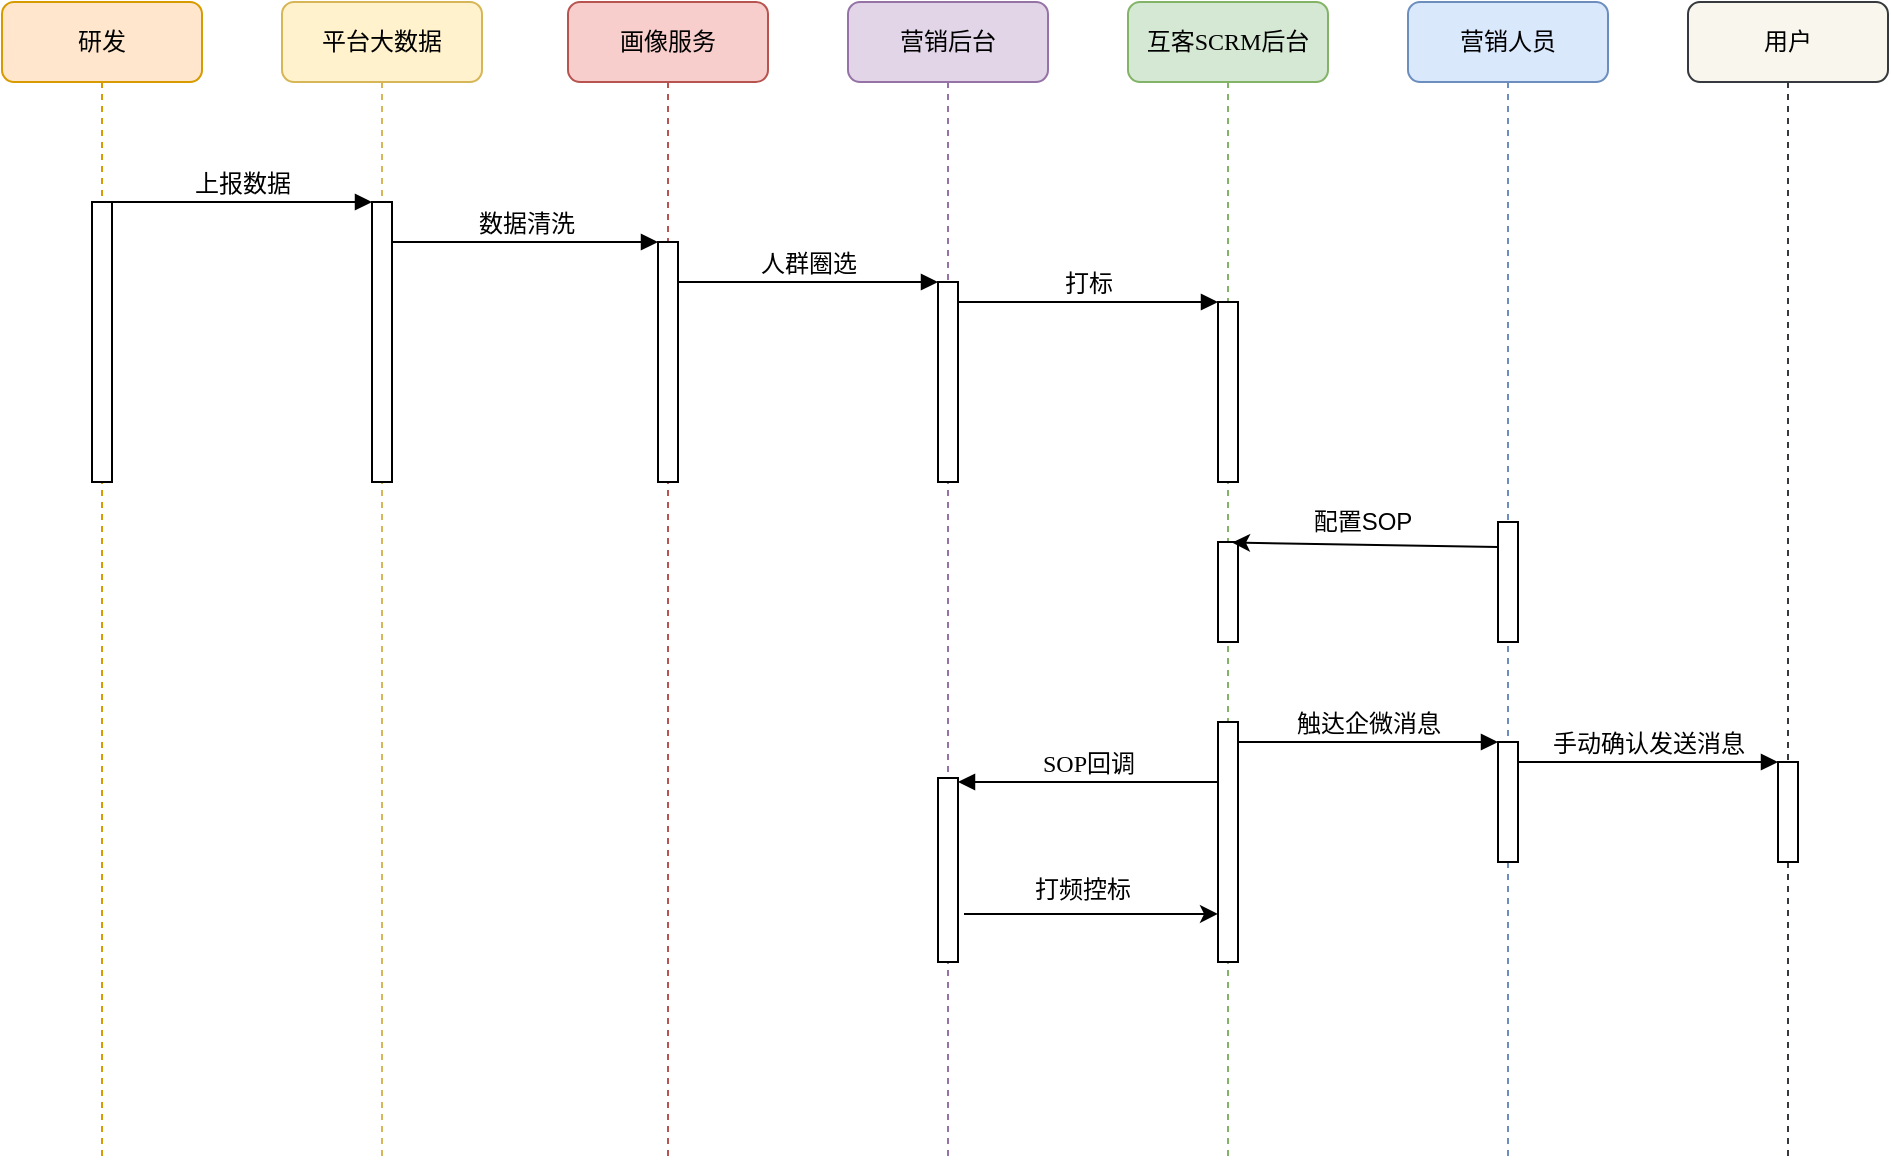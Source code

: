 <mxfile version="24.1.0" type="github">
  <diagram name="Page-1" id="13e1069c-82ec-6db2-03f1-153e76fe0fe0">
    <mxGraphModel dx="1055" dy="703" grid="1" gridSize="10" guides="1" tooltips="1" connect="1" arrows="1" fold="1" page="1" pageScale="1" pageWidth="1100" pageHeight="850" background="none" math="0" shadow="0">
      <root>
        <mxCell id="0" />
        <mxCell id="1" parent="0" />
        <mxCell id="7baba1c4bc27f4b0-2" value="平台大数据" style="shape=umlLifeline;perimeter=lifelinePerimeter;whiteSpace=wrap;html=1;container=1;collapsible=0;recursiveResize=0;outlineConnect=0;rounded=1;shadow=0;comic=0;labelBackgroundColor=none;strokeWidth=1;fontFamily=Verdana;fontSize=12;align=center;fillColor=#fff2cc;strokeColor=#d6b656;" parent="1" vertex="1">
          <mxGeometry x="240" y="80" width="100" height="580" as="geometry" />
        </mxCell>
        <mxCell id="7baba1c4bc27f4b0-10" value="" style="html=1;points=[];perimeter=orthogonalPerimeter;rounded=0;shadow=0;comic=0;labelBackgroundColor=none;strokeWidth=1;fontFamily=Verdana;fontSize=12;align=center;" parent="7baba1c4bc27f4b0-2" vertex="1">
          <mxGeometry x="45" y="100" width="10" height="140" as="geometry" />
        </mxCell>
        <mxCell id="7baba1c4bc27f4b0-3" value="画像服务" style="shape=umlLifeline;perimeter=lifelinePerimeter;whiteSpace=wrap;html=1;container=1;collapsible=0;recursiveResize=0;outlineConnect=0;rounded=1;shadow=0;comic=0;labelBackgroundColor=none;strokeWidth=1;fontFamily=Verdana;fontSize=12;align=center;fillColor=#f8cecc;strokeColor=#b85450;" parent="1" vertex="1">
          <mxGeometry x="383" y="80" width="100" height="580" as="geometry" />
        </mxCell>
        <mxCell id="7baba1c4bc27f4b0-13" value="" style="html=1;points=[];perimeter=orthogonalPerimeter;rounded=0;shadow=0;comic=0;labelBackgroundColor=none;strokeWidth=1;fontFamily=Verdana;fontSize=12;align=center;" parent="7baba1c4bc27f4b0-3" vertex="1">
          <mxGeometry x="45" y="120" width="10" height="120" as="geometry" />
        </mxCell>
        <mxCell id="7baba1c4bc27f4b0-4" value="营销后台" style="shape=umlLifeline;perimeter=lifelinePerimeter;whiteSpace=wrap;html=1;container=1;collapsible=0;recursiveResize=0;outlineConnect=0;rounded=1;shadow=0;comic=0;labelBackgroundColor=none;strokeWidth=1;fontFamily=Verdana;fontSize=12;align=center;fillColor=#e1d5e7;strokeColor=#9673a6;" parent="1" vertex="1">
          <mxGeometry x="523" y="80" width="100" height="580" as="geometry" />
        </mxCell>
        <mxCell id="VMQX_cBG860Rtwej6mFT-14" value="" style="html=1;points=[];perimeter=orthogonalPerimeter;rounded=0;shadow=0;comic=0;labelBackgroundColor=none;strokeColor=#000000;strokeWidth=1;fillColor=#FFFFFF;fontFamily=Verdana;fontSize=12;fontColor=#000000;align=center;" parent="7baba1c4bc27f4b0-4" vertex="1">
          <mxGeometry x="45" y="388" width="10" height="92" as="geometry" />
        </mxCell>
        <mxCell id="7baba1c4bc27f4b0-5" value="互客SCRM后台" style="shape=umlLifeline;perimeter=lifelinePerimeter;whiteSpace=wrap;html=1;container=1;collapsible=0;recursiveResize=0;outlineConnect=0;rounded=1;shadow=0;comic=0;labelBackgroundColor=none;strokeWidth=1;fontFamily=Verdana;fontSize=12;align=center;fillColor=#d5e8d4;strokeColor=#82b366;" parent="1" vertex="1">
          <mxGeometry x="663" y="80" width="100" height="580" as="geometry" />
        </mxCell>
        <mxCell id="7baba1c4bc27f4b0-25" value="" style="html=1;points=[];perimeter=orthogonalPerimeter;rounded=0;shadow=0;comic=0;labelBackgroundColor=none;strokeColor=#000000;strokeWidth=1;fillColor=#FFFFFF;fontFamily=Verdana;fontSize=12;fontColor=#000000;align=center;" parent="7baba1c4bc27f4b0-5" vertex="1">
          <mxGeometry x="45" y="270" width="10" height="50" as="geometry" />
        </mxCell>
        <mxCell id="VMQX_cBG860Rtwej6mFT-10" value="" style="html=1;points=[];perimeter=orthogonalPerimeter;rounded=0;shadow=0;comic=0;labelBackgroundColor=none;strokeColor=#000000;strokeWidth=1;fillColor=#FFFFFF;fontFamily=Verdana;fontSize=12;fontColor=#000000;align=center;" parent="7baba1c4bc27f4b0-5" vertex="1">
          <mxGeometry x="45" y="360" width="10" height="120" as="geometry" />
        </mxCell>
        <mxCell id="VMQX_cBG860Rtwej6mFT-11" value="触达企微消息" style="html=1;verticalAlign=bottom;endArrow=block;entryX=0;entryY=0;labelBackgroundColor=none;fontFamily=Verdana;fontSize=12;edgeStyle=elbowEdgeStyle;elbow=horizontal;" parent="7baba1c4bc27f4b0-5" edge="1">
          <mxGeometry relative="1" as="geometry">
            <mxPoint x="55" y="370" as="sourcePoint" />
            <mxPoint x="185" y="370" as="targetPoint" />
          </mxGeometry>
        </mxCell>
        <mxCell id="7baba1c4bc27f4b0-6" value="营销人员" style="shape=umlLifeline;perimeter=lifelinePerimeter;whiteSpace=wrap;html=1;container=1;collapsible=0;recursiveResize=0;outlineConnect=0;rounded=1;shadow=0;comic=0;labelBackgroundColor=none;strokeWidth=1;fontFamily=Verdana;fontSize=12;align=center;fillColor=#dae8fc;strokeColor=#6c8ebf;" parent="1" vertex="1">
          <mxGeometry x="803" y="80" width="100" height="580" as="geometry" />
        </mxCell>
        <mxCell id="7baba1c4bc27f4b0-28" value="" style="html=1;points=[];perimeter=orthogonalPerimeter;rounded=0;shadow=0;comic=0;labelBackgroundColor=none;strokeWidth=1;fontFamily=Verdana;fontSize=12;align=center;" parent="7baba1c4bc27f4b0-6" vertex="1">
          <mxGeometry x="45" y="370" width="10" height="60" as="geometry" />
        </mxCell>
        <mxCell id="VMQX_cBG860Rtwej6mFT-2" value="" style="html=1;points=[];perimeter=orthogonalPerimeter;rounded=0;shadow=0;comic=0;labelBackgroundColor=none;strokeWidth=1;fontFamily=Verdana;fontSize=12;align=center;" parent="7baba1c4bc27f4b0-6" vertex="1">
          <mxGeometry x="45" y="260" width="10" height="60" as="geometry" />
        </mxCell>
        <mxCell id="VMQX_cBG860Rtwej6mFT-13" value="手动确认发送消息" style="html=1;verticalAlign=bottom;endArrow=block;entryX=0;entryY=0;labelBackgroundColor=none;fontFamily=Verdana;fontSize=12;edgeStyle=elbowEdgeStyle;elbow=horizontal;" parent="7baba1c4bc27f4b0-6" edge="1">
          <mxGeometry relative="1" as="geometry">
            <mxPoint x="55" y="380" as="sourcePoint" />
            <mxPoint x="185" y="380" as="targetPoint" />
          </mxGeometry>
        </mxCell>
        <mxCell id="7baba1c4bc27f4b0-7" value="用户" style="shape=umlLifeline;perimeter=lifelinePerimeter;whiteSpace=wrap;html=1;container=1;collapsible=0;recursiveResize=0;outlineConnect=0;rounded=1;shadow=0;comic=0;labelBackgroundColor=none;strokeWidth=1;fontFamily=Verdana;fontSize=12;align=center;fillColor=#f9f7ed;strokeColor=#36393d;" parent="1" vertex="1">
          <mxGeometry x="943" y="80" width="100" height="580" as="geometry" />
        </mxCell>
        <mxCell id="VMQX_cBG860Rtwej6mFT-12" value="" style="html=1;points=[];perimeter=orthogonalPerimeter;rounded=0;shadow=0;comic=0;labelBackgroundColor=none;strokeWidth=1;fontFamily=Verdana;fontSize=12;align=center;" parent="7baba1c4bc27f4b0-7" vertex="1">
          <mxGeometry x="45" y="380" width="10" height="50" as="geometry" />
        </mxCell>
        <mxCell id="7baba1c4bc27f4b0-8" value="研发" style="shape=umlLifeline;perimeter=lifelinePerimeter;whiteSpace=wrap;html=1;container=1;collapsible=0;recursiveResize=0;outlineConnect=0;rounded=1;shadow=0;comic=0;labelBackgroundColor=none;strokeWidth=1;fontFamily=Verdana;fontSize=12;align=center;fillColor=#ffe6cc;strokeColor=#d79b00;" parent="1" vertex="1">
          <mxGeometry x="100" y="80" width="100" height="580" as="geometry" />
        </mxCell>
        <mxCell id="7baba1c4bc27f4b0-9" value="" style="html=1;points=[];perimeter=orthogonalPerimeter;rounded=0;shadow=0;comic=0;labelBackgroundColor=none;strokeWidth=1;fontFamily=Verdana;fontSize=12;align=center;" parent="7baba1c4bc27f4b0-8" vertex="1">
          <mxGeometry x="45" y="100" width="10" height="140" as="geometry" />
        </mxCell>
        <mxCell id="7baba1c4bc27f4b0-16" value="" style="html=1;points=[];perimeter=orthogonalPerimeter;rounded=0;shadow=0;comic=0;labelBackgroundColor=none;strokeWidth=1;fontFamily=Verdana;fontSize=12;align=center;" parent="1" vertex="1">
          <mxGeometry x="568" y="220" width="10" height="100" as="geometry" />
        </mxCell>
        <mxCell id="7baba1c4bc27f4b0-17" value="人群圈选" style="html=1;verticalAlign=bottom;endArrow=block;labelBackgroundColor=none;fontFamily=Verdana;fontSize=12;edgeStyle=elbowEdgeStyle;elbow=vertical;" parent="1" source="7baba1c4bc27f4b0-13" target="7baba1c4bc27f4b0-16" edge="1">
          <mxGeometry relative="1" as="geometry">
            <mxPoint x="493" y="220" as="sourcePoint" />
            <Array as="points">
              <mxPoint x="443" y="220" />
            </Array>
          </mxGeometry>
        </mxCell>
        <mxCell id="7baba1c4bc27f4b0-19" value="" style="html=1;points=[];perimeter=orthogonalPerimeter;rounded=0;shadow=0;comic=0;labelBackgroundColor=none;strokeWidth=1;fontFamily=Verdana;fontSize=12;align=center;" parent="1" vertex="1">
          <mxGeometry x="708" y="230" width="10" height="90" as="geometry" />
        </mxCell>
        <mxCell id="7baba1c4bc27f4b0-20" value="打标" style="html=1;verticalAlign=bottom;endArrow=block;entryX=0;entryY=0;labelBackgroundColor=none;fontFamily=Verdana;fontSize=12;edgeStyle=elbowEdgeStyle;elbow=vertical;" parent="1" source="7baba1c4bc27f4b0-16" target="7baba1c4bc27f4b0-19" edge="1">
          <mxGeometry relative="1" as="geometry">
            <mxPoint x="633" y="230" as="sourcePoint" />
          </mxGeometry>
        </mxCell>
        <mxCell id="7baba1c4bc27f4b0-11" value="上报数据" style="html=1;verticalAlign=bottom;endArrow=block;entryX=0;entryY=0;labelBackgroundColor=none;fontFamily=Verdana;fontSize=12;edgeStyle=elbowEdgeStyle;elbow=vertical;" parent="1" source="7baba1c4bc27f4b0-9" target="7baba1c4bc27f4b0-10" edge="1">
          <mxGeometry relative="1" as="geometry">
            <mxPoint x="220" y="190" as="sourcePoint" />
          </mxGeometry>
        </mxCell>
        <mxCell id="7baba1c4bc27f4b0-14" value="数据清洗" style="html=1;verticalAlign=bottom;endArrow=block;entryX=0;entryY=0;labelBackgroundColor=none;fontFamily=Verdana;fontSize=12;edgeStyle=elbowEdgeStyle;elbow=vertical;" parent="1" source="7baba1c4bc27f4b0-10" target="7baba1c4bc27f4b0-13" edge="1">
          <mxGeometry relative="1" as="geometry">
            <mxPoint x="370" y="200" as="sourcePoint" />
          </mxGeometry>
        </mxCell>
        <mxCell id="VMQX_cBG860Rtwej6mFT-4" value="" style="endArrow=classic;html=1;rounded=1;exitX=-0.4;exitY=0.156;exitDx=0;exitDy=0;exitPerimeter=0;curved=0;labelPosition=center;verticalLabelPosition=middle;align=center;verticalAlign=middle;fontSize=12;fontFamily=Verdana;entryX=0.5;entryY=0.466;entryDx=0;entryDy=0;entryPerimeter=0;" parent="1" edge="1">
          <mxGeometry width="50" height="50" relative="1" as="geometry">
            <mxPoint x="848" y="352.48" as="sourcePoint" />
            <mxPoint x="715" y="350.28" as="targetPoint" />
          </mxGeometry>
        </mxCell>
        <mxCell id="VMQX_cBG860Rtwej6mFT-7" value="配置SOP" style="edgeLabel;html=1;align=center;verticalAlign=bottom;resizable=0;points=[];fontSize=12;" parent="VMQX_cBG860Rtwej6mFT-4" vertex="1" connectable="0">
          <mxGeometry x="0.026" y="-8" relative="1" as="geometry">
            <mxPoint y="5" as="offset" />
          </mxGeometry>
        </mxCell>
        <mxCell id="VMQX_cBG860Rtwej6mFT-21" value="" style="endArrow=classic;html=1;rounded=1;curved=0;entryX=0.2;entryY=0.627;entryDx=0;entryDy=0;entryPerimeter=0;" parent="1" edge="1">
          <mxGeometry width="50" height="50" relative="1" as="geometry">
            <mxPoint x="581" y="536" as="sourcePoint" />
            <mxPoint x="708" y="535.97" as="targetPoint" />
          </mxGeometry>
        </mxCell>
        <mxCell id="VMQX_cBG860Rtwej6mFT-22" value="&lt;font style=&quot;font-size: 12px;&quot;&gt;打频控标&lt;/font&gt;" style="edgeLabel;html=1;align=center;verticalAlign=bottom;resizable=0;points=[];horizontal=1;fontSize=12;" parent="VMQX_cBG860Rtwej6mFT-21" vertex="1" connectable="0">
          <mxGeometry x="0.008" y="-1" relative="1" as="geometry">
            <mxPoint x="-5" y="-4" as="offset" />
          </mxGeometry>
        </mxCell>
        <mxCell id="VMQX_cBG860Rtwej6mFT-15" value="SOP回调" style="html=1;verticalAlign=bottom;endArrow=block;labelBackgroundColor=none;fontFamily=Verdana;fontSize=12;rounded=1;curved=0;endFill=1;" parent="1" source="VMQX_cBG860Rtwej6mFT-10" edge="1">
          <mxGeometry relative="1" as="geometry">
            <mxPoint x="578" y="470" as="targetPoint" />
            <mxPoint x="703" y="470" as="sourcePoint" />
          </mxGeometry>
        </mxCell>
      </root>
    </mxGraphModel>
  </diagram>
</mxfile>
